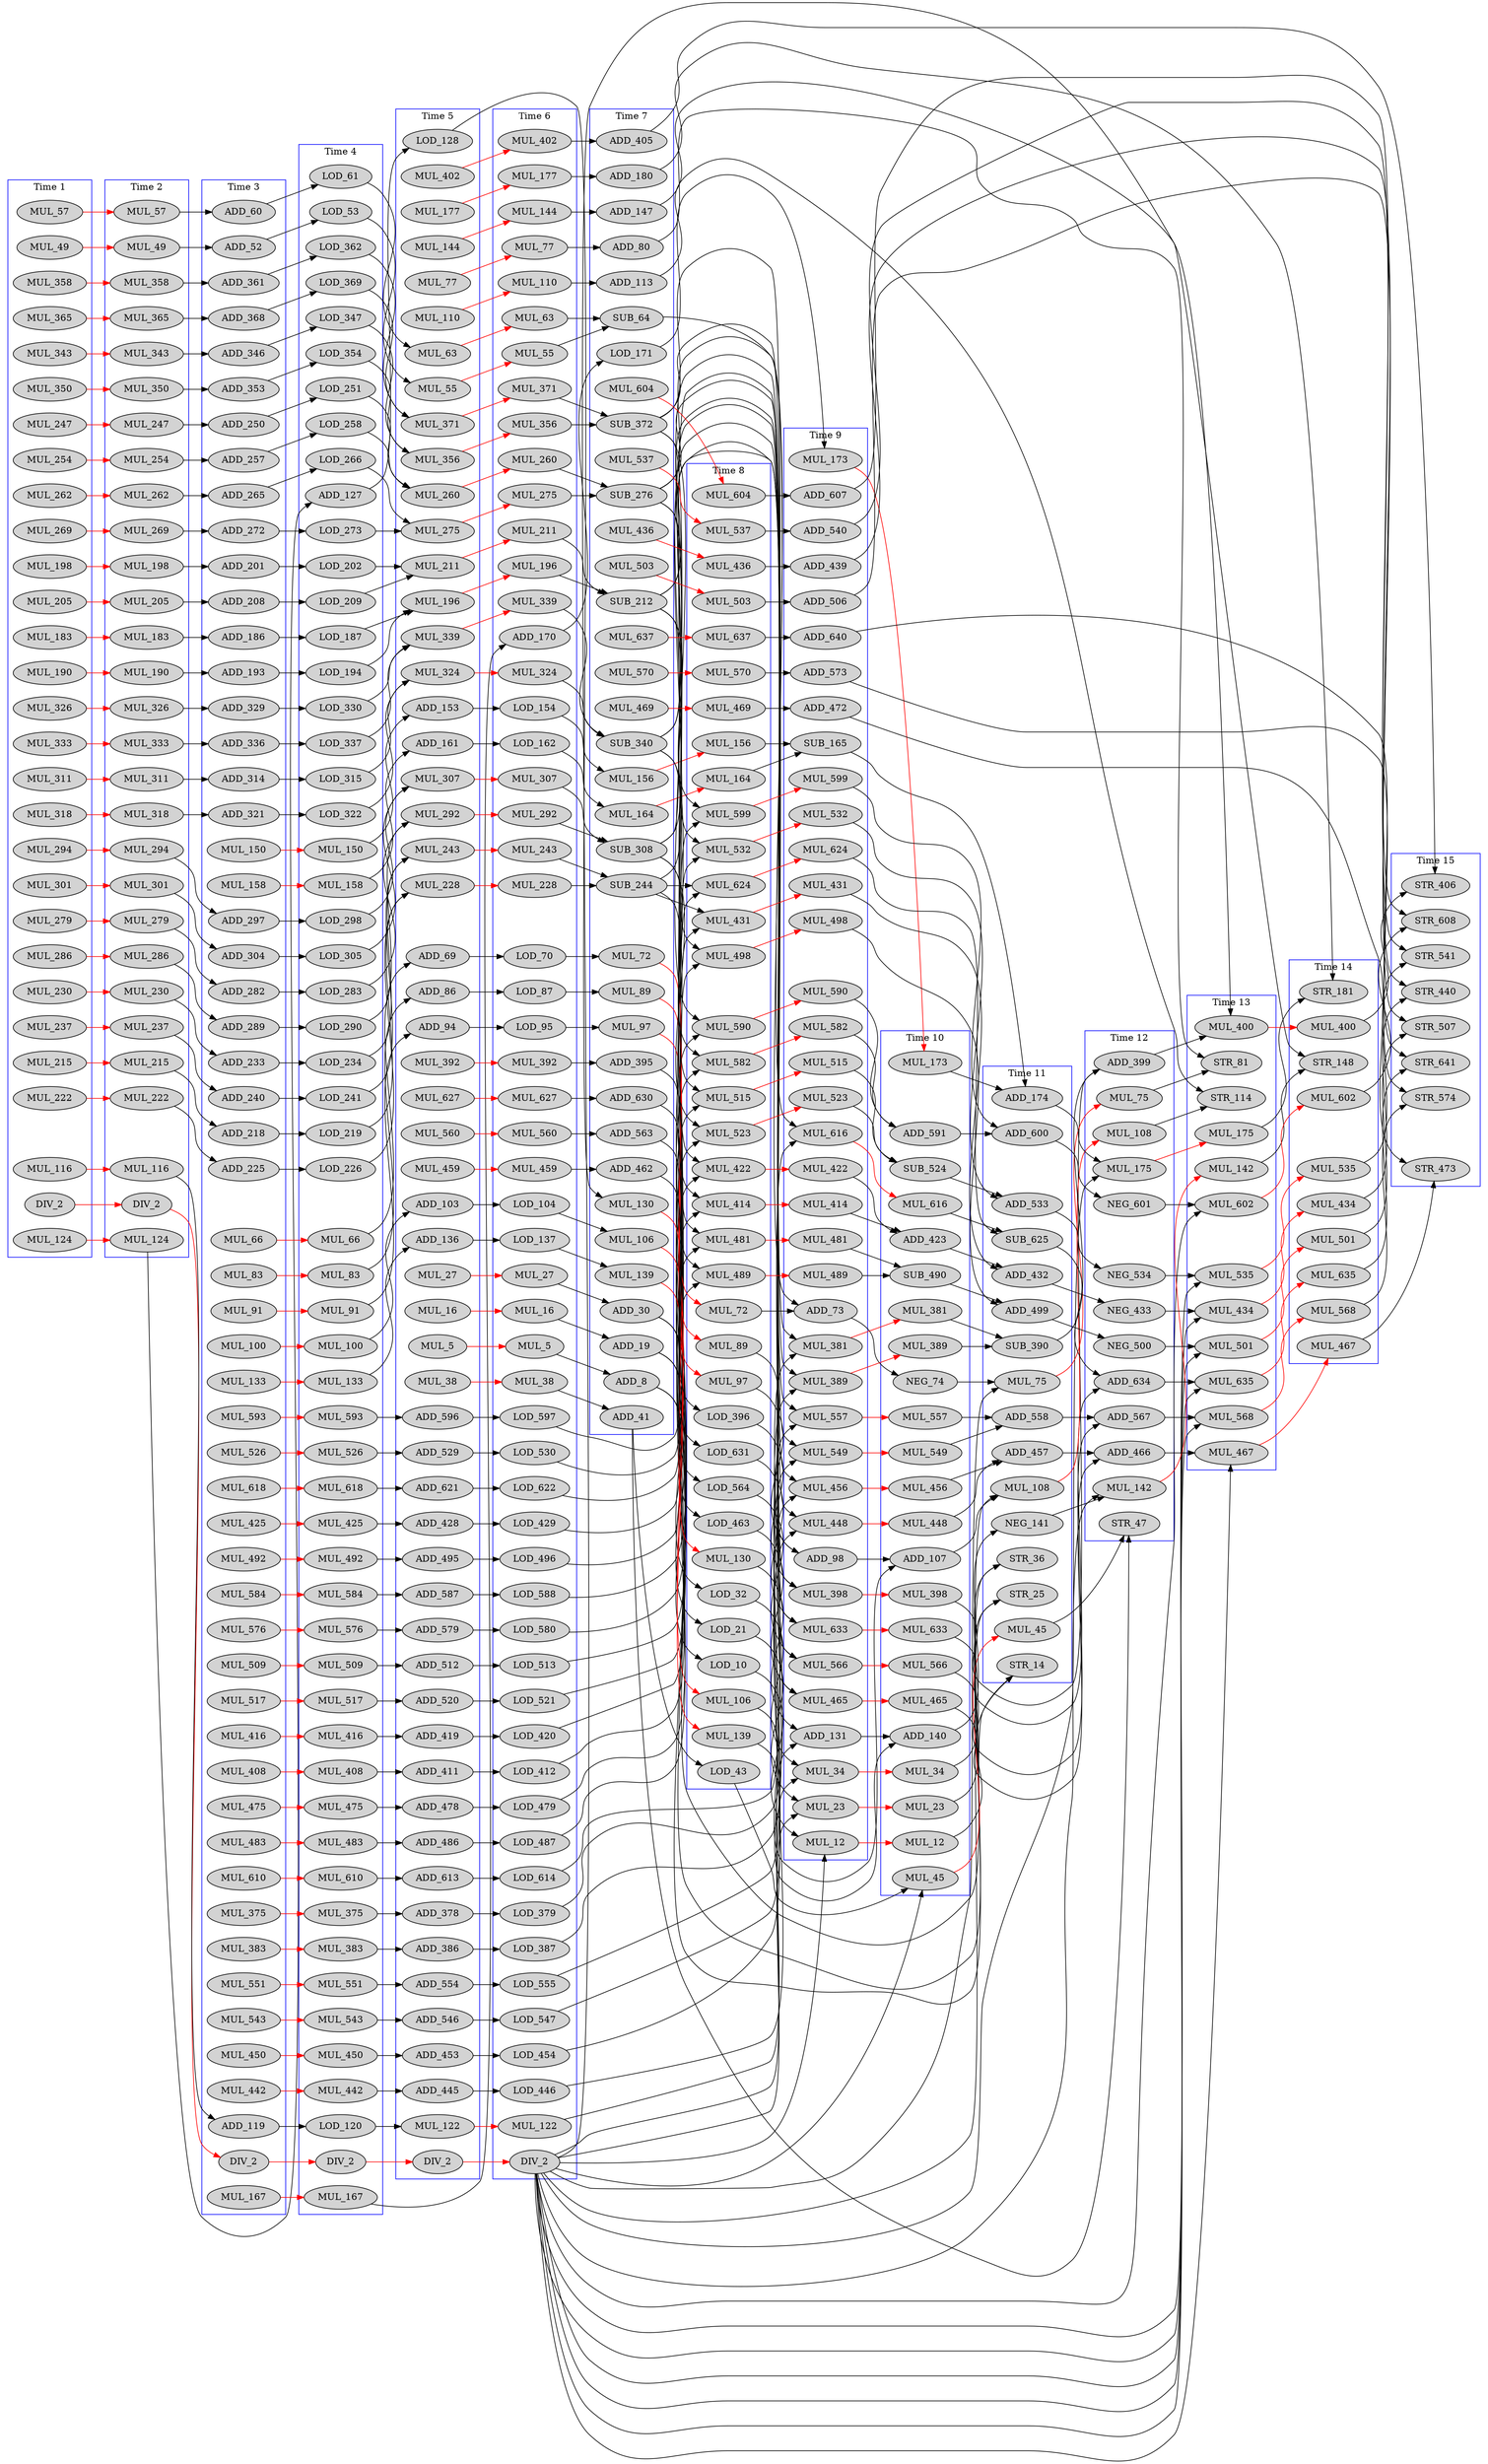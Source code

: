 digraph invert_matrix_general_dfg__3 {
  rankdir = LR;
  newrank="true"
  subgraph cluster_1 {
    rank=same;
    node [style=filled];
    label = "Time 1";
    color = blue;
    pseudo_1 [style=invis];
    DIV_2_0 [label=DIV_2]
    MUL_49_0 [label=MUL_49]
    MUL_57_0 [label=MUL_57]
    MUL_116_0 [label=MUL_116]
    MUL_124_0 [label=MUL_124]
    MUL_183_0 [label=MUL_183]
    MUL_190_0 [label=MUL_190]
    MUL_198_0 [label=MUL_198]
    MUL_205_0 [label=MUL_205]
    MUL_215_0 [label=MUL_215]
    MUL_222_0 [label=MUL_222]
    MUL_230_0 [label=MUL_230]
    MUL_237_0 [label=MUL_237]
    MUL_247_0 [label=MUL_247]
    MUL_254_0 [label=MUL_254]
    MUL_262_0 [label=MUL_262]
    MUL_269_0 [label=MUL_269]
    MUL_279_0 [label=MUL_279]
    MUL_286_0 [label=MUL_286]
    MUL_294_0 [label=MUL_294]
    MUL_301_0 [label=MUL_301]
    MUL_311_0 [label=MUL_311]
    MUL_318_0 [label=MUL_318]
    MUL_326_0 [label=MUL_326]
    MUL_333_0 [label=MUL_333]
    MUL_343_0 [label=MUL_343]
    MUL_350_0 [label=MUL_350]
    MUL_358_0 [label=MUL_358]
    MUL_365_0 [label=MUL_365]
  }
  subgraph cluster_2 {
    rank=same;
    node [style=filled];
    label = "Time 2";
    color = blue;
    pseudo_2 [style=invis];
    DIV_2_1 [label=DIV_2]
    MUL_49_1 [label=MUL_49]
    MUL_57_1 [label=MUL_57]
    MUL_116_1 [label=MUL_116]
    MUL_124_1 [label=MUL_124]
    MUL_183_1 [label=MUL_183]
    MUL_190_1 [label=MUL_190]
    MUL_198_1 [label=MUL_198]
    MUL_205_1 [label=MUL_205]
    MUL_215_1 [label=MUL_215]
    MUL_222_1 [label=MUL_222]
    MUL_230_1 [label=MUL_230]
    MUL_237_1 [label=MUL_237]
    MUL_247_1 [label=MUL_247]
    MUL_254_1 [label=MUL_254]
    MUL_262_1 [label=MUL_262]
    MUL_269_1 [label=MUL_269]
    MUL_279_1 [label=MUL_279]
    MUL_286_1 [label=MUL_286]
    MUL_294_1 [label=MUL_294]
    MUL_301_1 [label=MUL_301]
    MUL_311_1 [label=MUL_311]
    MUL_318_1 [label=MUL_318]
    MUL_326_1 [label=MUL_326]
    MUL_333_1 [label=MUL_333]
    MUL_343_1 [label=MUL_343]
    MUL_350_1 [label=MUL_350]
    MUL_358_1 [label=MUL_358]
    MUL_365_1 [label=MUL_365]
  }
  subgraph cluster_3 {
    rank=same;
    node [style=filled];
    label = "Time 3";
    color = blue;
    pseudo_3 [style=invis];
    DIV_2_2 [label=DIV_2]
    ADD_52
    ADD_60
    MUL_66_0 [label=MUL_66]
    MUL_83_0 [label=MUL_83]
    MUL_91_0 [label=MUL_91]
    MUL_100_0 [label=MUL_100]
    ADD_119
    MUL_133_0 [label=MUL_133]
    MUL_150_0 [label=MUL_150]
    MUL_158_0 [label=MUL_158]
    MUL_167_0 [label=MUL_167]
    ADD_186
    ADD_193
    ADD_201
    ADD_208
    ADD_218
    ADD_225
    ADD_233
    ADD_240
    ADD_250
    ADD_257
    ADD_265
    ADD_272
    ADD_282
    ADD_289
    ADD_297
    ADD_304
    ADD_314
    ADD_321
    ADD_329
    ADD_336
    ADD_346
    ADD_353
    ADD_361
    ADD_368
    MUL_375_0 [label=MUL_375]
    MUL_383_0 [label=MUL_383]
    MUL_408_0 [label=MUL_408]
    MUL_416_0 [label=MUL_416]
    MUL_425_0 [label=MUL_425]
    MUL_442_0 [label=MUL_442]
    MUL_450_0 [label=MUL_450]
    MUL_475_0 [label=MUL_475]
    MUL_483_0 [label=MUL_483]
    MUL_492_0 [label=MUL_492]
    MUL_509_0 [label=MUL_509]
    MUL_517_0 [label=MUL_517]
    MUL_526_0 [label=MUL_526]
    MUL_543_0 [label=MUL_543]
    MUL_551_0 [label=MUL_551]
    MUL_576_0 [label=MUL_576]
    MUL_584_0 [label=MUL_584]
    MUL_593_0 [label=MUL_593]
    MUL_610_0 [label=MUL_610]
    MUL_618_0 [label=MUL_618]
  }
  subgraph cluster_4 {
    rank=same;
    node [style=filled];
    label = "Time 4";
    color = blue;
    pseudo_4 [style=invis];
    DIV_2_3 [label=DIV_2]
    LOD_53
    LOD_61
    MUL_66_1 [label=MUL_66]
    MUL_83_1 [label=MUL_83]
    MUL_91_1 [label=MUL_91]
    MUL_100_1 [label=MUL_100]
    LOD_120
    ADD_127
    MUL_133_1 [label=MUL_133]
    MUL_150_1 [label=MUL_150]
    MUL_158_1 [label=MUL_158]
    MUL_167_1 [label=MUL_167]
    LOD_187
    LOD_194
    LOD_202
    LOD_209
    LOD_219
    LOD_226
    LOD_234
    LOD_241
    LOD_251
    LOD_258
    LOD_266
    LOD_273
    LOD_283
    LOD_290
    LOD_298
    LOD_305
    LOD_315
    LOD_322
    LOD_330
    LOD_337
    LOD_347
    LOD_354
    LOD_362
    LOD_369
    MUL_375_1 [label=MUL_375]
    MUL_383_1 [label=MUL_383]
    MUL_408_1 [label=MUL_408]
    MUL_416_1 [label=MUL_416]
    MUL_425_1 [label=MUL_425]
    MUL_442_1 [label=MUL_442]
    MUL_450_1 [label=MUL_450]
    MUL_475_1 [label=MUL_475]
    MUL_483_1 [label=MUL_483]
    MUL_492_1 [label=MUL_492]
    MUL_509_1 [label=MUL_509]
    MUL_517_1 [label=MUL_517]
    MUL_526_1 [label=MUL_526]
    MUL_543_1 [label=MUL_543]
    MUL_551_1 [label=MUL_551]
    MUL_576_1 [label=MUL_576]
    MUL_584_1 [label=MUL_584]
    MUL_593_1 [label=MUL_593]
    MUL_610_1 [label=MUL_610]
    MUL_618_1 [label=MUL_618]
  }
  subgraph cluster_5 {
    rank=same;
    node [style=filled];
    label = "Time 5";
    color = blue;
    pseudo_5 [style=invis];
    DIV_2_4 [label=DIV_2]
    MUL_5_0 [label=MUL_5]
    MUL_16_0 [label=MUL_16]
    MUL_27_0 [label=MUL_27]
    MUL_38_0 [label=MUL_38]
    MUL_55_0 [label=MUL_55]
    MUL_63_0 [label=MUL_63]
    ADD_69
    MUL_77_0 [label=MUL_77]
    ADD_86
    ADD_94
    ADD_103
    MUL_110_0 [label=MUL_110]
    MUL_122_0 [label=MUL_122]
    LOD_128
    ADD_136
    MUL_144_0 [label=MUL_144]
    ADD_153
    ADD_161
    MUL_177_0 [label=MUL_177]
    MUL_196_0 [label=MUL_196]
    MUL_211_0 [label=MUL_211]
    MUL_228_0 [label=MUL_228]
    MUL_243_0 [label=MUL_243]
    MUL_260_0 [label=MUL_260]
    MUL_275_0 [label=MUL_275]
    MUL_292_0 [label=MUL_292]
    MUL_307_0 [label=MUL_307]
    MUL_324_0 [label=MUL_324]
    MUL_339_0 [label=MUL_339]
    MUL_356_0 [label=MUL_356]
    MUL_371_0 [label=MUL_371]
    ADD_378
    ADD_386
    MUL_392_0 [label=MUL_392]
    MUL_402_0 [label=MUL_402]
    ADD_411
    ADD_419
    ADD_428
    ADD_445
    ADD_453
    MUL_459_0 [label=MUL_459]
    ADD_478
    ADD_486
    ADD_495
    ADD_512
    ADD_520
    ADD_529
    ADD_546
    ADD_554
    MUL_560_0 [label=MUL_560]
    ADD_579
    ADD_587
    ADD_596
    ADD_613
    ADD_621
    MUL_627_0 [label=MUL_627]
  }
  subgraph cluster_6 {
    rank=same;
    node [style=filled];
    label = "Time 6";
    color = blue;
    pseudo_6 [style=invis];
    DIV_2_5 [label=DIV_2]
    MUL_5_1 [label=MUL_5]
    MUL_16_1 [label=MUL_16]
    MUL_27_1 [label=MUL_27]
    MUL_38_1 [label=MUL_38]
    MUL_55_1 [label=MUL_55]
    MUL_63_1 [label=MUL_63]
    LOD_70
    MUL_77_1 [label=MUL_77]
    LOD_87
    LOD_95
    LOD_104
    MUL_110_1 [label=MUL_110]
    MUL_122_1 [label=MUL_122]
    LOD_137
    MUL_144_1 [label=MUL_144]
    LOD_154
    LOD_162
    ADD_170
    MUL_177_1 [label=MUL_177]
    MUL_196_1 [label=MUL_196]
    MUL_211_1 [label=MUL_211]
    MUL_228_1 [label=MUL_228]
    MUL_243_1 [label=MUL_243]
    MUL_260_1 [label=MUL_260]
    MUL_275_1 [label=MUL_275]
    MUL_292_1 [label=MUL_292]
    MUL_307_1 [label=MUL_307]
    MUL_324_1 [label=MUL_324]
    MUL_339_1 [label=MUL_339]
    MUL_356_1 [label=MUL_356]
    MUL_371_1 [label=MUL_371]
    LOD_379
    LOD_387
    MUL_392_1 [label=MUL_392]
    MUL_402_1 [label=MUL_402]
    LOD_412
    LOD_420
    LOD_429
    LOD_446
    LOD_454
    MUL_459_1 [label=MUL_459]
    LOD_479
    LOD_487
    LOD_496
    LOD_513
    LOD_521
    LOD_530
    LOD_547
    LOD_555
    MUL_560_1 [label=MUL_560]
    LOD_580
    LOD_588
    LOD_597
    LOD_614
    LOD_622
    MUL_627_1 [label=MUL_627]
  }
  subgraph cluster_7 {
    rank=same;
    node [style=filled];
    label = "Time 7";
    color = blue;
    pseudo_7 [style=invis];
    ADD_8
    ADD_19
    ADD_30
    ADD_41
    SUB_64
    MUL_72_0 [label=MUL_72]
    ADD_80
    MUL_89_0 [label=MUL_89]
    MUL_97_0 [label=MUL_97]
    MUL_106_0 [label=MUL_106]
    ADD_113
    MUL_130_0 [label=MUL_130]
    MUL_139_0 [label=MUL_139]
    ADD_147
    MUL_156_0 [label=MUL_156]
    MUL_164_0 [label=MUL_164]
    LOD_171
    ADD_180
    SUB_212
    SUB_244
    SUB_276
    SUB_308
    SUB_340
    SUB_372
    ADD_395
    ADD_405
    MUL_436_0 [label=MUL_436]
    ADD_462
    MUL_469_0 [label=MUL_469]
    MUL_503_0 [label=MUL_503]
    MUL_537_0 [label=MUL_537]
    ADD_563
    MUL_570_0 [label=MUL_570]
    MUL_604_0 [label=MUL_604]
    ADD_630
    MUL_637_0 [label=MUL_637]
  }
  subgraph cluster_8 {
    rank=same;
    node [style=filled];
    label = "Time 8";
    color = blue;
    pseudo_8 [style=invis];
    LOD_10
    LOD_21
    LOD_32
    LOD_43
    MUL_72_1 [label=MUL_72]
    MUL_89_1 [label=MUL_89]
    MUL_97_1 [label=MUL_97]
    MUL_106_1 [label=MUL_106]
    MUL_130_1 [label=MUL_130]
    MUL_139_1 [label=MUL_139]
    MUL_156_1 [label=MUL_156]
    MUL_164_1 [label=MUL_164]
    LOD_396
    MUL_414_0 [label=MUL_414]
    MUL_422_0 [label=MUL_422]
    MUL_431_0 [label=MUL_431]
    MUL_436_1 [label=MUL_436]
    LOD_463
    MUL_469_1 [label=MUL_469]
    MUL_481_0 [label=MUL_481]
    MUL_489_0 [label=MUL_489]
    MUL_498_0 [label=MUL_498]
    MUL_503_1 [label=MUL_503]
    MUL_515_0 [label=MUL_515]
    MUL_523_0 [label=MUL_523]
    MUL_532_0 [label=MUL_532]
    MUL_537_1 [label=MUL_537]
    LOD_564
    MUL_570_1 [label=MUL_570]
    MUL_582_0 [label=MUL_582]
    MUL_590_0 [label=MUL_590]
    MUL_599_0 [label=MUL_599]
    MUL_604_1 [label=MUL_604]
    MUL_624_0 [label=MUL_624]
    LOD_631
    MUL_637_1 [label=MUL_637]
  }
  subgraph cluster_9 {
    rank=same;
    node [style=filled];
    label = "Time 9";
    color = blue;
    pseudo_9 [style=invis];
    MUL_12_0 [label=MUL_12]
    MUL_23_0 [label=MUL_23]
    MUL_34_0 [label=MUL_34]
    ADD_73
    ADD_98
    ADD_131
    SUB_165
    MUL_173_0 [label=MUL_173]
    MUL_381_0 [label=MUL_381]
    MUL_389_0 [label=MUL_389]
    MUL_398_0 [label=MUL_398]
    MUL_414_1 [label=MUL_414]
    MUL_422_1 [label=MUL_422]
    MUL_431_1 [label=MUL_431]
    ADD_439
    MUL_448_0 [label=MUL_448]
    MUL_456_0 [label=MUL_456]
    MUL_465_0 [label=MUL_465]
    ADD_472
    MUL_481_1 [label=MUL_481]
    MUL_489_1 [label=MUL_489]
    MUL_498_1 [label=MUL_498]
    ADD_506
    MUL_515_1 [label=MUL_515]
    MUL_523_1 [label=MUL_523]
    MUL_532_1 [label=MUL_532]
    ADD_540
    MUL_549_0 [label=MUL_549]
    MUL_557_0 [label=MUL_557]
    MUL_566_0 [label=MUL_566]
    ADD_573
    MUL_582_1 [label=MUL_582]
    MUL_590_1 [label=MUL_590]
    MUL_599_1 [label=MUL_599]
    ADD_607
    MUL_616_0 [label=MUL_616]
    MUL_624_1 [label=MUL_624]
    MUL_633_0 [label=MUL_633]
    ADD_640
  }
  subgraph cluster_10 {
    rank=same;
    node [style=filled];
    label = "Time 10";
    color = blue;
    pseudo_10 [style=invis];
    MUL_12_1 [label=MUL_12]
    MUL_23_1 [label=MUL_23]
    MUL_34_1 [label=MUL_34]
    MUL_45_0 [label=MUL_45]
    NEG_74
    ADD_107
    ADD_140
    MUL_173_1 [label=MUL_173]
    MUL_381_1 [label=MUL_381]
    MUL_389_1 [label=MUL_389]
    MUL_398_1 [label=MUL_398]
    ADD_423
    MUL_448_1 [label=MUL_448]
    MUL_456_1 [label=MUL_456]
    MUL_465_1 [label=MUL_465]
    SUB_490
    SUB_524
    MUL_549_1 [label=MUL_549]
    MUL_557_1 [label=MUL_557]
    MUL_566_1 [label=MUL_566]
    ADD_591
    MUL_616_1 [label=MUL_616]
    MUL_633_1 [label=MUL_633]
  }
  subgraph cluster_11 {
    rank=same;
    node [style=filled];
    label = "Time 11";
    color = blue;
    pseudo_11 [style=invis];
    STR_14
    STR_25
    STR_36
    MUL_45_1 [label=MUL_45]
    MUL_75_0 [label=MUL_75]
    MUL_108_0 [label=MUL_108]
    NEG_141
    ADD_174
    SUB_390
    ADD_432
    ADD_457
    ADD_499
    ADD_533
    ADD_558
    ADD_600
    SUB_625
  }
  subgraph cluster_12 {
    rank=same;
    node [style=filled];
    label = "Time 12";
    color = blue;
    pseudo_12 [style=invis];
    STR_47
    MUL_75_1 [label=MUL_75]
    MUL_108_1 [label=MUL_108]
    MUL_142_0 [label=MUL_142]
    MUL_175_0 [label=MUL_175]
    ADD_399
    NEG_433
    ADD_466
    NEG_500
    NEG_534
    ADD_567
    NEG_601
    ADD_634
  }
  subgraph cluster_13 {
    rank=same;
    node [style=filled];
    label = "Time 13";
    color = blue;
    pseudo_13 [style=invis];
    STR_81
    STR_114
    MUL_142_1 [label=MUL_142]
    MUL_175_1 [label=MUL_175]
    MUL_400_0 [label=MUL_400]
    MUL_434_0 [label=MUL_434]
    MUL_467_0 [label=MUL_467]
    MUL_501_0 [label=MUL_501]
    MUL_535_0 [label=MUL_535]
    MUL_568_0 [label=MUL_568]
    MUL_602_0 [label=MUL_602]
    MUL_635_0 [label=MUL_635]
  }
  subgraph cluster_14 {
    rank=same;
    node [style=filled];
    label = "Time 14";
    color = blue;
    pseudo_14 [style=invis];
    STR_148
    STR_181
    MUL_400_1 [label=MUL_400]
    MUL_434_1 [label=MUL_434]
    MUL_467_1 [label=MUL_467]
    MUL_501_1 [label=MUL_501]
    MUL_535_1 [label=MUL_535]
    MUL_568_1 [label=MUL_568]
    MUL_602_1 [label=MUL_602]
    MUL_635_1 [label=MUL_635]
  }
  subgraph cluster_15 {
    rank=same;
    node [style=filled];
    label = "Time 15";
    color = blue;
    pseudo_15 [style=invis];
    STR_406
    STR_440
    STR_473
    STR_507
    STR_541
    STR_574
    STR_608
    STR_641
  }
    pseudo_1->pseudo_2 [style=invis];
    pseudo_2->pseudo_3 [style=invis];
    pseudo_3->pseudo_4 [style=invis];
    pseudo_4->pseudo_5 [style=invis];
    pseudo_5->pseudo_6 [style=invis];
    pseudo_6->pseudo_7 [style=invis];
    pseudo_7->pseudo_8 [style=invis];
    pseudo_8->pseudo_9 [style=invis];
    pseudo_9->pseudo_10 [style=invis];
    pseudo_10->pseudo_11 [style=invis];
    pseudo_11->pseudo_12 [style=invis];
    pseudo_12->pseudo_13 [style=invis];
    pseudo_13->pseudo_14 [style=invis];
    pseudo_14->pseudo_15 [style=invis];
    DIV_2_0 -> DIV_2_1 [color=red];
    DIV_2_1 -> DIV_2_2 [color=red];
    DIV_2_2 -> DIV_2_3 [color=red];
    DIV_2_3 -> DIV_2_4 [color=red];
    DIV_2_4 -> DIV_2_5 [color=red];
    MUL_5_0 -> MUL_5_1 [color=red];
    MUL_12_0 -> MUL_12_1 [color=red];
    MUL_16_0 -> MUL_16_1 [color=red];
    MUL_23_0 -> MUL_23_1 [color=red];
    MUL_27_0 -> MUL_27_1 [color=red];
    MUL_34_0 -> MUL_34_1 [color=red];
    MUL_38_0 -> MUL_38_1 [color=red];
    MUL_45_0 -> MUL_45_1 [color=red];
    MUL_49_0 -> MUL_49_1 [color=red];
    MUL_55_0 -> MUL_55_1 [color=red];
    MUL_57_0 -> MUL_57_1 [color=red];
    MUL_63_0 -> MUL_63_1 [color=red];
    MUL_66_0 -> MUL_66_1 [color=red];
    MUL_72_0 -> MUL_72_1 [color=red];
    MUL_75_0 -> MUL_75_1 [color=red];
    MUL_77_0 -> MUL_77_1 [color=red];
    MUL_83_0 -> MUL_83_1 [color=red];
    MUL_89_0 -> MUL_89_1 [color=red];
    MUL_91_0 -> MUL_91_1 [color=red];
    MUL_97_0 -> MUL_97_1 [color=red];
    MUL_100_0 -> MUL_100_1 [color=red];
    MUL_106_0 -> MUL_106_1 [color=red];
    MUL_108_0 -> MUL_108_1 [color=red];
    MUL_110_0 -> MUL_110_1 [color=red];
    MUL_116_0 -> MUL_116_1 [color=red];
    MUL_122_0 -> MUL_122_1 [color=red];
    MUL_124_0 -> MUL_124_1 [color=red];
    MUL_130_0 -> MUL_130_1 [color=red];
    MUL_133_0 -> MUL_133_1 [color=red];
    MUL_139_0 -> MUL_139_1 [color=red];
    MUL_142_0 -> MUL_142_1 [color=red];
    MUL_144_0 -> MUL_144_1 [color=red];
    MUL_150_0 -> MUL_150_1 [color=red];
    MUL_156_0 -> MUL_156_1 [color=red];
    MUL_158_0 -> MUL_158_1 [color=red];
    MUL_164_0 -> MUL_164_1 [color=red];
    MUL_167_0 -> MUL_167_1 [color=red];
    MUL_173_0 -> MUL_173_1 [color=red];
    MUL_175_0 -> MUL_175_1 [color=red];
    MUL_177_0 -> MUL_177_1 [color=red];
    MUL_183_0 -> MUL_183_1 [color=red];
    MUL_190_0 -> MUL_190_1 [color=red];
    MUL_196_0 -> MUL_196_1 [color=red];
    MUL_198_0 -> MUL_198_1 [color=red];
    MUL_205_0 -> MUL_205_1 [color=red];
    MUL_211_0 -> MUL_211_1 [color=red];
    MUL_215_0 -> MUL_215_1 [color=red];
    MUL_222_0 -> MUL_222_1 [color=red];
    MUL_228_0 -> MUL_228_1 [color=red];
    MUL_230_0 -> MUL_230_1 [color=red];
    MUL_237_0 -> MUL_237_1 [color=red];
    MUL_243_0 -> MUL_243_1 [color=red];
    MUL_247_0 -> MUL_247_1 [color=red];
    MUL_254_0 -> MUL_254_1 [color=red];
    MUL_260_0 -> MUL_260_1 [color=red];
    MUL_262_0 -> MUL_262_1 [color=red];
    MUL_269_0 -> MUL_269_1 [color=red];
    MUL_275_0 -> MUL_275_1 [color=red];
    MUL_279_0 -> MUL_279_1 [color=red];
    MUL_286_0 -> MUL_286_1 [color=red];
    MUL_292_0 -> MUL_292_1 [color=red];
    MUL_294_0 -> MUL_294_1 [color=red];
    MUL_301_0 -> MUL_301_1 [color=red];
    MUL_307_0 -> MUL_307_1 [color=red];
    MUL_311_0 -> MUL_311_1 [color=red];
    MUL_318_0 -> MUL_318_1 [color=red];
    MUL_324_0 -> MUL_324_1 [color=red];
    MUL_326_0 -> MUL_326_1 [color=red];
    MUL_333_0 -> MUL_333_1 [color=red];
    MUL_339_0 -> MUL_339_1 [color=red];
    MUL_343_0 -> MUL_343_1 [color=red];
    MUL_350_0 -> MUL_350_1 [color=red];
    MUL_356_0 -> MUL_356_1 [color=red];
    MUL_358_0 -> MUL_358_1 [color=red];
    MUL_365_0 -> MUL_365_1 [color=red];
    MUL_371_0 -> MUL_371_1 [color=red];
    MUL_375_0 -> MUL_375_1 [color=red];
    MUL_381_0 -> MUL_381_1 [color=red];
    MUL_383_0 -> MUL_383_1 [color=red];
    MUL_389_0 -> MUL_389_1 [color=red];
    MUL_392_0 -> MUL_392_1 [color=red];
    MUL_398_0 -> MUL_398_1 [color=red];
    MUL_400_0 -> MUL_400_1 [color=red];
    MUL_402_0 -> MUL_402_1 [color=red];
    MUL_408_0 -> MUL_408_1 [color=red];
    MUL_414_0 -> MUL_414_1 [color=red];
    MUL_416_0 -> MUL_416_1 [color=red];
    MUL_422_0 -> MUL_422_1 [color=red];
    MUL_425_0 -> MUL_425_1 [color=red];
    MUL_431_0 -> MUL_431_1 [color=red];
    MUL_434_0 -> MUL_434_1 [color=red];
    MUL_436_0 -> MUL_436_1 [color=red];
    MUL_442_0 -> MUL_442_1 [color=red];
    MUL_448_0 -> MUL_448_1 [color=red];
    MUL_450_0 -> MUL_450_1 [color=red];
    MUL_456_0 -> MUL_456_1 [color=red];
    MUL_459_0 -> MUL_459_1 [color=red];
    MUL_465_0 -> MUL_465_1 [color=red];
    MUL_467_0 -> MUL_467_1 [color=red];
    MUL_469_0 -> MUL_469_1 [color=red];
    MUL_475_0 -> MUL_475_1 [color=red];
    MUL_481_0 -> MUL_481_1 [color=red];
    MUL_483_0 -> MUL_483_1 [color=red];
    MUL_489_0 -> MUL_489_1 [color=red];
    MUL_492_0 -> MUL_492_1 [color=red];
    MUL_498_0 -> MUL_498_1 [color=red];
    MUL_501_0 -> MUL_501_1 [color=red];
    MUL_503_0 -> MUL_503_1 [color=red];
    MUL_509_0 -> MUL_509_1 [color=red];
    MUL_515_0 -> MUL_515_1 [color=red];
    MUL_517_0 -> MUL_517_1 [color=red];
    MUL_523_0 -> MUL_523_1 [color=red];
    MUL_526_0 -> MUL_526_1 [color=red];
    MUL_532_0 -> MUL_532_1 [color=red];
    MUL_535_0 -> MUL_535_1 [color=red];
    MUL_537_0 -> MUL_537_1 [color=red];
    MUL_543_0 -> MUL_543_1 [color=red];
    MUL_549_0 -> MUL_549_1 [color=red];
    MUL_551_0 -> MUL_551_1 [color=red];
    MUL_557_0 -> MUL_557_1 [color=red];
    MUL_560_0 -> MUL_560_1 [color=red];
    MUL_566_0 -> MUL_566_1 [color=red];
    MUL_568_0 -> MUL_568_1 [color=red];
    MUL_570_0 -> MUL_570_1 [color=red];
    MUL_576_0 -> MUL_576_1 [color=red];
    MUL_582_0 -> MUL_582_1 [color=red];
    MUL_584_0 -> MUL_584_1 [color=red];
    MUL_590_0 -> MUL_590_1 [color=red];
    MUL_593_0 -> MUL_593_1 [color=red];
    MUL_599_0 -> MUL_599_1 [color=red];
    MUL_602_0 -> MUL_602_1 [color=red];
    MUL_604_0 -> MUL_604_1 [color=red];
    MUL_610_0 -> MUL_610_1 [color=red];
    MUL_616_0 -> MUL_616_1 [color=red];
    MUL_618_0 -> MUL_618_1 [color=red];
    MUL_624_0 -> MUL_624_1 [color=red];
    MUL_627_0 -> MUL_627_1 [color=red];
    MUL_633_0 -> MUL_633_1 [color=red];
    MUL_635_0 -> MUL_635_1 [color=red];
    MUL_637_0 -> MUL_637_1 [color=red];
    DIV_2_5 -> MUL_12_0 [ name = 1 ];
    DIV_2_5 -> MUL_23_0 [ name = 2 ];
    DIV_2_5 -> MUL_34_0 [ name = 3 ];
    DIV_2_5 -> MUL_45_0 [ name = 4 ];
    DIV_2_5 -> MUL_75_0 [ name = 5 ];
    DIV_2_5 -> MUL_108_0 [ name = 6 ];
    DIV_2_5 -> MUL_142_0 [ name = 7 ];
    DIV_2_5 -> MUL_175_0 [ name = 8 ];
    DIV_2_5 -> MUL_400_0 [ name = 9 ];
    DIV_2_5 -> MUL_434_0 [ name = 10 ];
    DIV_2_5 -> MUL_467_0 [ name = 11 ];
    DIV_2_5 -> MUL_501_0 [ name = 12 ];
    DIV_2_5 -> MUL_535_0 [ name = 13 ];
    DIV_2_5 -> MUL_568_0 [ name = 14 ];
    DIV_2_5 -> MUL_602_0 [ name = 15 ];
    DIV_2_5 -> MUL_635_0 [ name = 16 ];
    MUL_5_1 -> ADD_8 [ name = 18 ];
    ADD_8 -> LOD_10 [ name = 20 ];
    ADD_8 -> STR_14 [ name = 21 ];
    LOD_10 -> MUL_12_0 [ name = 22 ];
    MUL_12_1 -> STR_14 [ name = 23 ];
    MUL_16_1 -> ADD_19 [ name = 25 ];
    ADD_19 -> LOD_21 [ name = 27 ];
    ADD_19 -> STR_25 [ name = 28 ];
    LOD_21 -> MUL_23_0 [ name = 29 ];
    MUL_23_1 -> STR_25 [ name = 30 ];
    MUL_27_1 -> ADD_30 [ name = 32 ];
    ADD_30 -> LOD_32 [ name = 34 ];
    ADD_30 -> STR_36 [ name = 35 ];
    LOD_32 -> MUL_34_0 [ name = 36 ];
    MUL_34_1 -> STR_36 [ name = 37 ];
    MUL_38_1 -> ADD_41 [ name = 39 ];
    ADD_41 -> LOD_43 [ name = 41 ];
    ADD_41 -> STR_47 [ name = 42 ];
    LOD_43 -> MUL_45_0 [ name = 43 ];
    MUL_45_1 -> STR_47 [ name = 44 ];
    MUL_49_1 -> ADD_52 [ name = 46 ];
    ADD_52 -> LOD_53 [ name = 47 ];
    LOD_53 -> MUL_55_0 [ name = 48 ];
    MUL_55_1 -> SUB_64 [ name = 49 ];
    MUL_57_1 -> ADD_60 [ name = 51 ];
    ADD_60 -> LOD_61 [ name = 52 ];
    LOD_61 -> MUL_63_0 [ name = 53 ];
    MUL_63_1 -> SUB_64 [ name = 54 ];
    SUB_64 -> ADD_73 [ name = 55 ];
    MUL_66_1 -> ADD_69 [ name = 57 ];
    ADD_69 -> LOD_70 [ name = 58 ];
    LOD_70 -> MUL_72_0 [ name = 59 ];
    MUL_72_1 -> ADD_73 [ name = 60 ];
    ADD_73 -> NEG_74 [ name = 61 ];
    NEG_74 -> MUL_75_0 [ name = 62 ];
    MUL_75_1 -> STR_81 [ name = 63 ];
    MUL_77_1 -> ADD_80 [ name = 65 ];
    ADD_80 -> STR_81 [ name = 67 ];
    MUL_83_1 -> ADD_86 [ name = 69 ];
    ADD_86 -> LOD_87 [ name = 70 ];
    LOD_87 -> MUL_89_0 [ name = 71 ];
    MUL_89_1 -> ADD_98 [ name = 72 ];
    MUL_91_1 -> ADD_94 [ name = 74 ];
    ADD_94 -> LOD_95 [ name = 75 ];
    LOD_95 -> MUL_97_0 [ name = 76 ];
    MUL_97_1 -> ADD_98 [ name = 77 ];
    ADD_98 -> ADD_107 [ name = 78 ];
    MUL_100_1 -> ADD_103 [ name = 80 ];
    ADD_103 -> LOD_104 [ name = 81 ];
    LOD_104 -> MUL_106_0 [ name = 82 ];
    MUL_106_1 -> ADD_107 [ name = 83 ];
    ADD_107 -> MUL_108_0 [ name = 84 ];
    MUL_108_1 -> STR_114 [ name = 85 ];
    MUL_110_1 -> ADD_113 [ name = 87 ];
    ADD_113 -> STR_114 [ name = 89 ];
    MUL_116_1 -> ADD_119 [ name = 91 ];
    ADD_119 -> LOD_120 [ name = 92 ];
    LOD_120 -> MUL_122_0 [ name = 93 ];
    MUL_122_1 -> ADD_131 [ name = 94 ];
    MUL_124_1 -> ADD_127 [ name = 96 ];
    ADD_127 -> LOD_128 [ name = 97 ];
    LOD_128 -> MUL_130_0 [ name = 98 ];
    MUL_130_1 -> ADD_131 [ name = 99 ];
    ADD_131 -> ADD_140 [ name = 100 ];
    MUL_133_1 -> ADD_136 [ name = 102 ];
    ADD_136 -> LOD_137 [ name = 103 ];
    LOD_137 -> MUL_139_0 [ name = 104 ];
    MUL_139_1 -> ADD_140 [ name = 105 ];
    ADD_140 -> NEG_141 [ name = 106 ];
    NEG_141 -> MUL_142_0 [ name = 107 ];
    MUL_142_1 -> STR_148 [ name = 108 ];
    MUL_144_1 -> ADD_147 [ name = 110 ];
    ADD_147 -> STR_148 [ name = 112 ];
    MUL_150_1 -> ADD_153 [ name = 114 ];
    ADD_153 -> LOD_154 [ name = 115 ];
    LOD_154 -> MUL_156_0 [ name = 116 ];
    MUL_156_1 -> SUB_165 [ name = 117 ];
    MUL_158_1 -> ADD_161 [ name = 119 ];
    ADD_161 -> LOD_162 [ name = 120 ];
    LOD_162 -> MUL_164_0 [ name = 121 ];
    MUL_164_1 -> SUB_165 [ name = 122 ];
    SUB_165 -> ADD_174 [ name = 123 ];
    MUL_167_1 -> ADD_170 [ name = 125 ];
    ADD_170 -> LOD_171 [ name = 126 ];
    LOD_171 -> MUL_173_0 [ name = 127 ];
    MUL_173_1 -> ADD_174 [ name = 128 ];
    ADD_174 -> MUL_175_0 [ name = 129 ];
    MUL_175_1 -> STR_181 [ name = 130 ];
    MUL_177_1 -> ADD_180 [ name = 132 ];
    ADD_180 -> STR_181 [ name = 134 ];
    MUL_183_1 -> ADD_186 [ name = 136 ];
    ADD_186 -> LOD_187 [ name = 137 ];
    LOD_187 -> MUL_196_0 [ name = 138 ];
    MUL_190_1 -> ADD_193 [ name = 140 ];
    ADD_193 -> LOD_194 [ name = 141 ];
    LOD_194 -> MUL_196_0 [ name = 142 ];
    MUL_196_1 -> SUB_212 [ name = 143 ];
    MUL_198_1 -> ADD_201 [ name = 145 ];
    ADD_201 -> LOD_202 [ name = 146 ];
    LOD_202 -> MUL_211_0 [ name = 147 ];
    MUL_205_1 -> ADD_208 [ name = 149 ];
    ADD_208 -> LOD_209 [ name = 150 ];
    LOD_209 -> MUL_211_0 [ name = 151 ];
    MUL_211_1 -> SUB_212 [ name = 152 ];
    SUB_212 -> MUL_465_0 [ name = 153 ];
    SUB_212 -> MUL_498_0 [ name = 154 ];
    SUB_212 -> MUL_599_0 [ name = 155 ];
    SUB_212 -> MUL_633_0 [ name = 156 ];
    MUL_215_1 -> ADD_218 [ name = 158 ];
    ADD_218 -> LOD_219 [ name = 159 ];
    LOD_219 -> MUL_228_0 [ name = 160 ];
    MUL_222_1 -> ADD_225 [ name = 162 ];
    ADD_225 -> LOD_226 [ name = 163 ];
    LOD_226 -> MUL_228_0 [ name = 164 ];
    MUL_228_1 -> SUB_244 [ name = 165 ];
    MUL_230_1 -> ADD_233 [ name = 167 ];
    ADD_233 -> LOD_234 [ name = 168 ];
    LOD_234 -> MUL_243_0 [ name = 169 ];
    MUL_237_1 -> ADD_240 [ name = 171 ];
    ADD_240 -> LOD_241 [ name = 172 ];
    LOD_241 -> MUL_243_0 [ name = 173 ];
    MUL_243_1 -> SUB_244 [ name = 174 ];
    SUB_244 -> MUL_431_0 [ name = 175 ];
    SUB_244 -> MUL_489_0 [ name = 176 ];
    SUB_244 -> MUL_566_0 [ name = 177 ];
    SUB_244 -> MUL_624_0 [ name = 178 ];
    MUL_247_1 -> ADD_250 [ name = 180 ];
    ADD_250 -> LOD_251 [ name = 181 ];
    LOD_251 -> MUL_260_0 [ name = 182 ];
    MUL_254_1 -> ADD_257 [ name = 184 ];
    ADD_257 -> LOD_258 [ name = 185 ];
    LOD_258 -> MUL_260_0 [ name = 186 ];
    MUL_260_1 -> SUB_276 [ name = 187 ];
    MUL_262_1 -> ADD_265 [ name = 189 ];
    ADD_265 -> LOD_266 [ name = 190 ];
    LOD_266 -> MUL_275_0 [ name = 191 ];
    MUL_269_1 -> ADD_272 [ name = 193 ];
    ADD_272 -> LOD_273 [ name = 194 ];
    LOD_273 -> MUL_275_0 [ name = 195 ];
    MUL_275_1 -> SUB_276 [ name = 196 ];
    SUB_276 -> MUL_398_0 [ name = 197 ];
    SUB_276 -> MUL_481_0 [ name = 198 ];
    SUB_276 -> MUL_532_0 [ name = 199 ];
    SUB_276 -> MUL_616_0 [ name = 200 ];
    MUL_279_1 -> ADD_282 [ name = 202 ];
    ADD_282 -> LOD_283 [ name = 203 ];
    LOD_283 -> MUL_292_0 [ name = 204 ];
    MUL_286_1 -> ADD_289 [ name = 206 ];
    ADD_289 -> LOD_290 [ name = 207 ];
    LOD_290 -> MUL_292_0 [ name = 208 ];
    MUL_292_1 -> SUB_308 [ name = 209 ];
    MUL_294_1 -> ADD_297 [ name = 211 ];
    ADD_297 -> LOD_298 [ name = 212 ];
    LOD_298 -> MUL_307_0 [ name = 213 ];
    MUL_301_1 -> ADD_304 [ name = 215 ];
    ADD_304 -> LOD_305 [ name = 216 ];
    LOD_305 -> MUL_307_0 [ name = 217 ];
    MUL_307_1 -> SUB_308 [ name = 218 ];
    SUB_308 -> MUL_389_0 [ name = 219 ];
    SUB_308 -> MUL_448_0 [ name = 220 ];
    SUB_308 -> MUL_523_0 [ name = 221 ];
    SUB_308 -> MUL_582_0 [ name = 222 ];
    MUL_311_1 -> ADD_314 [ name = 224 ];
    ADD_314 -> LOD_315 [ name = 225 ];
    LOD_315 -> MUL_324_0 [ name = 226 ];
    MUL_318_1 -> ADD_321 [ name = 228 ];
    ADD_321 -> LOD_322 [ name = 229 ];
    LOD_322 -> MUL_324_0 [ name = 230 ];
    MUL_324_1 -> SUB_340 [ name = 231 ];
    MUL_326_1 -> ADD_329 [ name = 233 ];
    ADD_329 -> LOD_330 [ name = 234 ];
    LOD_330 -> MUL_339_0 [ name = 235 ];
    MUL_333_1 -> ADD_336 [ name = 237 ];
    ADD_336 -> LOD_337 [ name = 238 ];
    LOD_337 -> MUL_339_0 [ name = 239 ];
    MUL_339_1 -> SUB_340 [ name = 240 ];
    SUB_340 -> MUL_381_0 [ name = 241 ];
    SUB_340 -> MUL_414_0 [ name = 242 ];
    SUB_340 -> MUL_515_0 [ name = 243 ];
    SUB_340 -> MUL_549_0 [ name = 244 ];
    MUL_343_1 -> ADD_346 [ name = 246 ];
    ADD_346 -> LOD_347 [ name = 247 ];
    LOD_347 -> MUL_356_0 [ name = 248 ];
    MUL_350_1 -> ADD_353 [ name = 250 ];
    ADD_353 -> LOD_354 [ name = 251 ];
    LOD_354 -> MUL_356_0 [ name = 252 ];
    MUL_356_1 -> SUB_372 [ name = 253 ];
    MUL_358_1 -> ADD_361 [ name = 255 ];
    ADD_361 -> LOD_362 [ name = 256 ];
    LOD_362 -> MUL_371_0 [ name = 257 ];
    MUL_365_1 -> ADD_368 [ name = 259 ];
    ADD_368 -> LOD_369 [ name = 260 ];
    LOD_369 -> MUL_371_0 [ name = 261 ];
    MUL_371_1 -> SUB_372 [ name = 262 ];
    SUB_372 -> MUL_422_0 [ name = 263 ];
    SUB_372 -> MUL_456_0 [ name = 264 ];
    SUB_372 -> MUL_557_0 [ name = 265 ];
    SUB_372 -> MUL_590_0 [ name = 266 ];
    MUL_375_1 -> ADD_378 [ name = 268 ];
    ADD_378 -> LOD_379 [ name = 269 ];
    LOD_379 -> MUL_381_0 [ name = 270 ];
    MUL_381_1 -> SUB_390 [ name = 271 ];
    MUL_383_1 -> ADD_386 [ name = 273 ];
    ADD_386 -> LOD_387 [ name = 274 ];
    LOD_387 -> MUL_389_0 [ name = 275 ];
    MUL_389_1 -> SUB_390 [ name = 276 ];
    SUB_390 -> ADD_399 [ name = 277 ];
    MUL_392_1 -> ADD_395 [ name = 279 ];
    ADD_395 -> LOD_396 [ name = 280 ];
    LOD_396 -> MUL_398_0 [ name = 281 ];
    MUL_398_1 -> ADD_399 [ name = 282 ];
    ADD_399 -> MUL_400_0 [ name = 283 ];
    MUL_400_1 -> STR_406 [ name = 284 ];
    MUL_402_1 -> ADD_405 [ name = 286 ];
    ADD_405 -> STR_406 [ name = 288 ];
    MUL_408_1 -> ADD_411 [ name = 290 ];
    ADD_411 -> LOD_412 [ name = 291 ];
    LOD_412 -> MUL_414_0 [ name = 292 ];
    MUL_414_1 -> ADD_423 [ name = 293 ];
    MUL_416_1 -> ADD_419 [ name = 295 ];
    ADD_419 -> LOD_420 [ name = 296 ];
    LOD_420 -> MUL_422_0 [ name = 297 ];
    MUL_422_1 -> ADD_423 [ name = 298 ];
    ADD_423 -> ADD_432 [ name = 299 ];
    MUL_425_1 -> ADD_428 [ name = 301 ];
    ADD_428 -> LOD_429 [ name = 302 ];
    LOD_429 -> MUL_431_0 [ name = 303 ];
    MUL_431_1 -> ADD_432 [ name = 304 ];
    ADD_432 -> NEG_433 [ name = 305 ];
    NEG_433 -> MUL_434_0 [ name = 306 ];
    MUL_434_1 -> STR_440 [ name = 307 ];
    MUL_436_1 -> ADD_439 [ name = 309 ];
    ADD_439 -> STR_440 [ name = 311 ];
    MUL_442_1 -> ADD_445 [ name = 313 ];
    ADD_445 -> LOD_446 [ name = 314 ];
    LOD_446 -> MUL_448_0 [ name = 315 ];
    MUL_448_1 -> ADD_457 [ name = 316 ];
    MUL_450_1 -> ADD_453 [ name = 318 ];
    ADD_453 -> LOD_454 [ name = 319 ];
    LOD_454 -> MUL_456_0 [ name = 320 ];
    MUL_456_1 -> ADD_457 [ name = 321 ];
    ADD_457 -> ADD_466 [ name = 322 ];
    MUL_459_1 -> ADD_462 [ name = 324 ];
    ADD_462 -> LOD_463 [ name = 325 ];
    LOD_463 -> MUL_465_0 [ name = 326 ];
    MUL_465_1 -> ADD_466 [ name = 327 ];
    ADD_466 -> MUL_467_0 [ name = 328 ];
    MUL_467_1 -> STR_473 [ name = 329 ];
    MUL_469_1 -> ADD_472 [ name = 331 ];
    ADD_472 -> STR_473 [ name = 333 ];
    MUL_475_1 -> ADD_478 [ name = 335 ];
    ADD_478 -> LOD_479 [ name = 336 ];
    LOD_479 -> MUL_481_0 [ name = 337 ];
    MUL_481_1 -> SUB_490 [ name = 338 ];
    MUL_483_1 -> ADD_486 [ name = 340 ];
    ADD_486 -> LOD_487 [ name = 341 ];
    LOD_487 -> MUL_489_0 [ name = 342 ];
    MUL_489_1 -> SUB_490 [ name = 343 ];
    SUB_490 -> ADD_499 [ name = 344 ];
    MUL_492_1 -> ADD_495 [ name = 346 ];
    ADD_495 -> LOD_496 [ name = 347 ];
    LOD_496 -> MUL_498_0 [ name = 348 ];
    MUL_498_1 -> ADD_499 [ name = 349 ];
    ADD_499 -> NEG_500 [ name = 350 ];
    NEG_500 -> MUL_501_0 [ name = 351 ];
    MUL_501_1 -> STR_507 [ name = 352 ];
    MUL_503_1 -> ADD_506 [ name = 354 ];
    ADD_506 -> STR_507 [ name = 356 ];
    MUL_509_1 -> ADD_512 [ name = 358 ];
    ADD_512 -> LOD_513 [ name = 359 ];
    LOD_513 -> MUL_515_0 [ name = 360 ];
    MUL_515_1 -> SUB_524 [ name = 361 ];
    MUL_517_1 -> ADD_520 [ name = 363 ];
    ADD_520 -> LOD_521 [ name = 364 ];
    LOD_521 -> MUL_523_0 [ name = 365 ];
    MUL_523_1 -> SUB_524 [ name = 366 ];
    SUB_524 -> ADD_533 [ name = 367 ];
    MUL_526_1 -> ADD_529 [ name = 369 ];
    ADD_529 -> LOD_530 [ name = 370 ];
    LOD_530 -> MUL_532_0 [ name = 371 ];
    MUL_532_1 -> ADD_533 [ name = 372 ];
    ADD_533 -> NEG_534 [ name = 373 ];
    NEG_534 -> MUL_535_0 [ name = 374 ];
    MUL_535_1 -> STR_541 [ name = 375 ];
    MUL_537_1 -> ADD_540 [ name = 377 ];
    ADD_540 -> STR_541 [ name = 379 ];
    MUL_543_1 -> ADD_546 [ name = 381 ];
    ADD_546 -> LOD_547 [ name = 382 ];
    LOD_547 -> MUL_549_0 [ name = 383 ];
    MUL_549_1 -> ADD_558 [ name = 384 ];
    MUL_551_1 -> ADD_554 [ name = 386 ];
    ADD_554 -> LOD_555 [ name = 387 ];
    LOD_555 -> MUL_557_0 [ name = 388 ];
    MUL_557_1 -> ADD_558 [ name = 389 ];
    ADD_558 -> ADD_567 [ name = 390 ];
    MUL_560_1 -> ADD_563 [ name = 392 ];
    ADD_563 -> LOD_564 [ name = 393 ];
    LOD_564 -> MUL_566_0 [ name = 394 ];
    MUL_566_1 -> ADD_567 [ name = 395 ];
    ADD_567 -> MUL_568_0 [ name = 396 ];
    MUL_568_1 -> STR_574 [ name = 397 ];
    MUL_570_1 -> ADD_573 [ name = 399 ];
    ADD_573 -> STR_574 [ name = 401 ];
    MUL_576_1 -> ADD_579 [ name = 403 ];
    ADD_579 -> LOD_580 [ name = 404 ];
    LOD_580 -> MUL_582_0 [ name = 405 ];
    MUL_582_1 -> ADD_591 [ name = 406 ];
    MUL_584_1 -> ADD_587 [ name = 408 ];
    ADD_587 -> LOD_588 [ name = 409 ];
    LOD_588 -> MUL_590_0 [ name = 410 ];
    MUL_590_1 -> ADD_591 [ name = 411 ];
    ADD_591 -> ADD_600 [ name = 412 ];
    MUL_593_1 -> ADD_596 [ name = 414 ];
    ADD_596 -> LOD_597 [ name = 415 ];
    LOD_597 -> MUL_599_0 [ name = 416 ];
    MUL_599_1 -> ADD_600 [ name = 417 ];
    ADD_600 -> NEG_601 [ name = 418 ];
    NEG_601 -> MUL_602_0 [ name = 419 ];
    MUL_602_1 -> STR_608 [ name = 420 ];
    MUL_604_1 -> ADD_607 [ name = 422 ];
    ADD_607 -> STR_608 [ name = 424 ];
    MUL_610_1 -> ADD_613 [ name = 426 ];
    ADD_613 -> LOD_614 [ name = 427 ];
    LOD_614 -> MUL_616_0 [ name = 428 ];
    MUL_616_1 -> SUB_625 [ name = 429 ];
    MUL_618_1 -> ADD_621 [ name = 431 ];
    ADD_621 -> LOD_622 [ name = 432 ];
    LOD_622 -> MUL_624_0 [ name = 433 ];
    MUL_624_1 -> SUB_625 [ name = 434 ];
    SUB_625 -> ADD_634 [ name = 435 ];
    MUL_627_1 -> ADD_630 [ name = 437 ];
    ADD_630 -> LOD_631 [ name = 438 ];
    LOD_631 -> MUL_633_0 [ name = 439 ];
    MUL_633_1 -> ADD_634 [ name = 440 ];
    ADD_634 -> MUL_635_0 [ name = 441 ];
    MUL_635_1 -> STR_641 [ name = 442 ];
    MUL_637_1 -> ADD_640 [ name = 444 ];
    ADD_640 -> STR_641 [ name = 446 ];
}